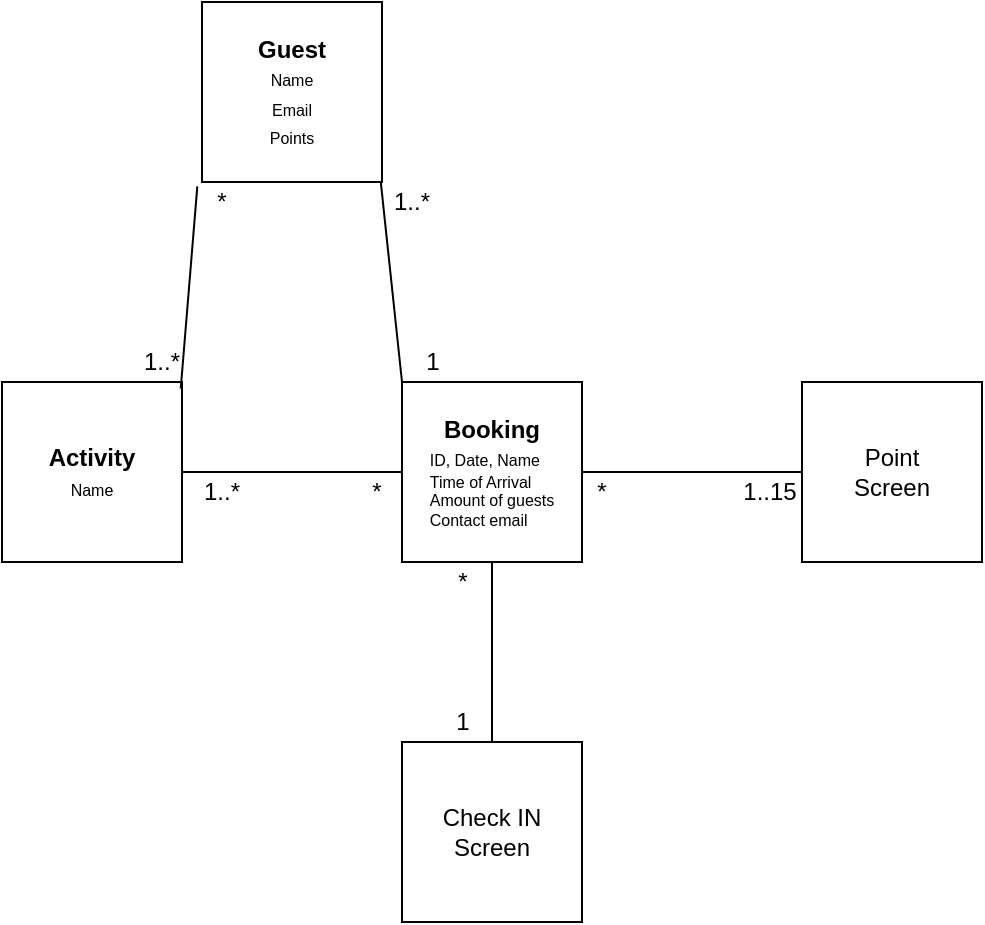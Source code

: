 <mxfile version="10.6.5" type="device"><diagram id="K3qauxlCugqLVe-76Xh7" name="Page-1"><mxGraphModel dx="1162" dy="596" grid="1" gridSize="10" guides="1" tooltips="1" connect="1" arrows="1" fold="1" page="1" pageScale="1" pageWidth="1169" pageHeight="827" math="0" shadow="0"><root><mxCell id="0"/><mxCell id="1" parent="0"/><mxCell id="Y98WkmAkX9qUqGsNz3Ls-1" value="Check IN&lt;br&gt;Screen&lt;br&gt;" style="rounded=0;whiteSpace=wrap;html=1;" parent="1" vertex="1"><mxGeometry x="400" y="520" width="90" height="90" as="geometry"/></mxCell><mxCell id="Y98WkmAkX9qUqGsNz3Ls-2" value="Point&lt;br&gt;Screen&lt;br&gt;" style="rounded=0;whiteSpace=wrap;html=1;" parent="1" vertex="1"><mxGeometry x="600" y="340" width="90" height="90" as="geometry"/></mxCell><mxCell id="Y98WkmAkX9qUqGsNz3Ls-3" value="&lt;b&gt;Booking&lt;br&gt;&lt;div style=&quot;text-align: left&quot;&gt;&lt;span style=&quot;font-size: 8px ; font-weight: normal&quot;&gt;ID, Date, Name&lt;/span&gt;&lt;/div&gt;&lt;/b&gt;&lt;font style=&quot;font-size: 8px&quot;&gt;&lt;div style=&quot;text-align: left&quot;&gt;&lt;span&gt;Time of Arrival&lt;/span&gt;&lt;/div&gt;&lt;div style=&quot;text-align: left&quot;&gt;&lt;span&gt;Amount of guests&lt;br&gt;Contact email&lt;/span&gt;&lt;/div&gt;&lt;/font&gt;" style="rounded=0;whiteSpace=wrap;html=1;" parent="1" vertex="1"><mxGeometry x="400" y="340" width="90" height="90" as="geometry"/></mxCell><mxCell id="Y98WkmAkX9qUqGsNz3Ls-4" value="&lt;b&gt;Activity&lt;/b&gt;&lt;br&gt;&lt;font style=&quot;font-size: 8px&quot;&gt;Name&lt;/font&gt;&lt;br&gt;" style="rounded=0;whiteSpace=wrap;html=1;" parent="1" vertex="1"><mxGeometry x="200" y="340" width="90" height="90" as="geometry"/></mxCell><mxCell id="Y98WkmAkX9qUqGsNz3Ls-6" value="&lt;b&gt;Guest&lt;/b&gt;&lt;br style=&quot;font-size: 8px&quot;&gt;&lt;font style=&quot;font-size: 8px&quot;&gt;Name&lt;br&gt;&lt;/font&gt;&lt;font style=&quot;font-size: 8px&quot;&gt;Email&lt;br&gt;&lt;/font&gt;&lt;font style=&quot;font-size: 8px&quot;&gt;Points&lt;/font&gt;&lt;br style=&quot;font-size: 8px&quot;&gt;" style="rounded=0;whiteSpace=wrap;html=1;" parent="1" vertex="1"><mxGeometry x="300" y="150" width="90" height="90" as="geometry"/></mxCell><mxCell id="Y98WkmAkX9qUqGsNz3Ls-8" value="" style="endArrow=none;html=1;exitX=0.993;exitY=0.998;exitDx=0;exitDy=0;exitPerimeter=0;" parent="1" source="Y98WkmAkX9qUqGsNz3Ls-6" edge="1"><mxGeometry width="50" height="50" relative="1" as="geometry"><mxPoint x="540" y="270" as="sourcePoint"/><mxPoint x="400" y="340" as="targetPoint"/></mxGeometry></mxCell><mxCell id="Y98WkmAkX9qUqGsNz3Ls-9" value="" style="endArrow=none;html=1;entryX=-0.026;entryY=1.024;entryDx=0;entryDy=0;entryPerimeter=0;exitX=0.993;exitY=0.037;exitDx=0;exitDy=0;exitPerimeter=0;" parent="1" source="Y98WkmAkX9qUqGsNz3Ls-4" target="Y98WkmAkX9qUqGsNz3Ls-6" edge="1"><mxGeometry width="50" height="50" relative="1" as="geometry"><mxPoint x="100" y="300" as="sourcePoint"/><mxPoint x="150" y="250" as="targetPoint"/></mxGeometry></mxCell><mxCell id="Y98WkmAkX9qUqGsNz3Ls-10" value="" style="endArrow=none;html=1;exitX=1;exitY=0.5;exitDx=0;exitDy=0;entryX=0;entryY=0.5;entryDx=0;entryDy=0;" parent="1" source="Y98WkmAkX9qUqGsNz3Ls-3" target="Y98WkmAkX9qUqGsNz3Ls-2" edge="1"><mxGeometry width="50" height="50" relative="1" as="geometry"><mxPoint x="570" y="220" as="sourcePoint"/><mxPoint x="620" y="170" as="targetPoint"/></mxGeometry></mxCell><mxCell id="Y98WkmAkX9qUqGsNz3Ls-11" value="" style="endArrow=none;html=1;exitX=1;exitY=0.5;exitDx=0;exitDy=0;entryX=0;entryY=0.5;entryDx=0;entryDy=0;" parent="1" source="Y98WkmAkX9qUqGsNz3Ls-4" target="Y98WkmAkX9qUqGsNz3Ls-3" edge="1"><mxGeometry width="50" height="50" relative="1" as="geometry"><mxPoint x="280" y="530" as="sourcePoint"/><mxPoint x="330" y="480" as="targetPoint"/></mxGeometry></mxCell><mxCell id="Y98WkmAkX9qUqGsNz3Ls-12" value="" style="endArrow=none;html=1;entryX=0.5;entryY=1;entryDx=0;entryDy=0;exitX=0.5;exitY=0;exitDx=0;exitDy=0;" parent="1" source="Y98WkmAkX9qUqGsNz3Ls-1" target="Y98WkmAkX9qUqGsNz3Ls-3" edge="1"><mxGeometry width="50" height="50" relative="1" as="geometry"><mxPoint x="300" y="540" as="sourcePoint"/><mxPoint x="350" y="490" as="targetPoint"/></mxGeometry></mxCell><mxCell id="Y98WkmAkX9qUqGsNz3Ls-14" value="*" style="text;html=1;strokeColor=none;fillColor=none;align=center;verticalAlign=middle;whiteSpace=wrap;rounded=0;" parent="1" vertex="1"><mxGeometry x="490" y="385" width="20" height="20" as="geometry"/></mxCell><mxCell id="Y98WkmAkX9qUqGsNz3Ls-17" value="*" style="text;html=1;strokeColor=none;fillColor=none;align=center;verticalAlign=middle;whiteSpace=wrap;rounded=0;" parent="1" vertex="1"><mxGeometry x="417.5" y="430" width="25" height="20" as="geometry"/></mxCell><mxCell id="Y98WkmAkX9qUqGsNz3Ls-18" value="1..*" style="text;html=1;strokeColor=none;fillColor=none;align=center;verticalAlign=middle;whiteSpace=wrap;rounded=0;" parent="1" vertex="1"><mxGeometry x="290" y="385" width="40" height="20" as="geometry"/></mxCell><mxCell id="Y98WkmAkX9qUqGsNz3Ls-19" value="1..*" style="text;html=1;strokeColor=none;fillColor=none;align=center;verticalAlign=middle;whiteSpace=wrap;rounded=0;" parent="1" vertex="1"><mxGeometry x="385" y="240" width="40" height="20" as="geometry"/></mxCell><mxCell id="Y98WkmAkX9qUqGsNz3Ls-20" value="1..*" style="text;html=1;strokeColor=none;fillColor=none;align=center;verticalAlign=middle;whiteSpace=wrap;rounded=0;" parent="1" vertex="1"><mxGeometry x="270" y="320" width="20" height="20" as="geometry"/></mxCell><mxCell id="3sa5RzGMz6sDBN8z1SZs-1" value="1" style="text;html=1;strokeColor=none;fillColor=none;align=center;verticalAlign=middle;whiteSpace=wrap;rounded=0;" vertex="1" parent="1"><mxGeometry x="417.5" y="500" width="25" height="20" as="geometry"/></mxCell><mxCell id="3sa5RzGMz6sDBN8z1SZs-2" value="1..15" style="text;html=1;strokeColor=none;fillColor=none;align=center;verticalAlign=middle;whiteSpace=wrap;rounded=0;" vertex="1" parent="1"><mxGeometry x="574" y="385" width="20" height="20" as="geometry"/></mxCell><mxCell id="3sa5RzGMz6sDBN8z1SZs-3" value="1" style="text;html=1;strokeColor=none;fillColor=none;align=center;verticalAlign=middle;whiteSpace=wrap;rounded=0;" vertex="1" parent="1"><mxGeometry x="402.5" y="320" width="25" height="20" as="geometry"/></mxCell><mxCell id="3sa5RzGMz6sDBN8z1SZs-4" value="*" style="text;html=1;strokeColor=none;fillColor=none;align=center;verticalAlign=middle;whiteSpace=wrap;rounded=0;" vertex="1" parent="1"><mxGeometry x="375" y="385" width="25" height="20" as="geometry"/></mxCell><mxCell id="3sa5RzGMz6sDBN8z1SZs-5" value="*" style="text;html=1;strokeColor=none;fillColor=none;align=center;verticalAlign=middle;whiteSpace=wrap;rounded=0;" vertex="1" parent="1"><mxGeometry x="300" y="240" width="20" height="20" as="geometry"/></mxCell></root></mxGraphModel></diagram></mxfile>